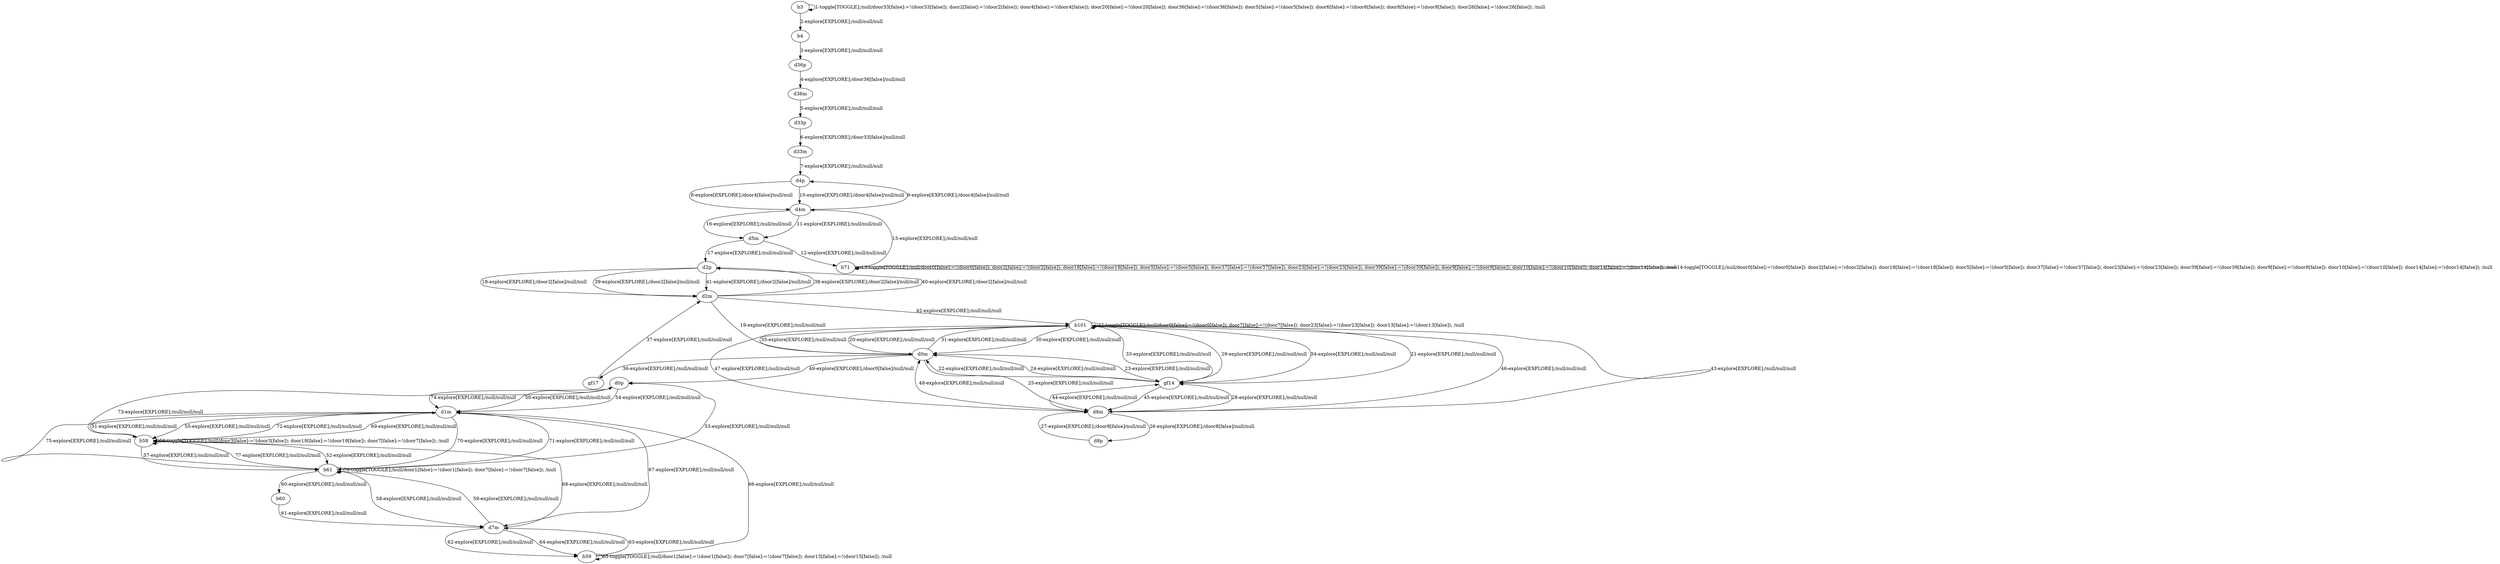 # Total number of goals covered by this test: 2
# d1m --> d7m
# d7m --> b58

digraph g {
"b3" -> "b3" [label = "1-toggle[TOGGLE];/null/door33[false]:=!(door33[false]); door2[false]:=!(door2[false]); door4[false]:=!(door4[false]); door20[false]:=!(door20[false]); door36[false]:=!(door36[false]); door5[false]:=!(door5[false]); door6[false]:=!(door6[false]); door8[false]:=!(door8[false]); door26[false]:=!(door26[false]); /null"];
"b3" -> "b4" [label = "2-explore[EXPLORE];/null/null/null"];
"b4" -> "d36p" [label = "3-explore[EXPLORE];/null/null/null"];
"d36p" -> "d36m" [label = "4-explore[EXPLORE];/door36[false]/null/null"];
"d36m" -> "d33p" [label = "5-explore[EXPLORE];/null/null/null"];
"d33p" -> "d33m" [label = "6-explore[EXPLORE];/door33[false]/null/null"];
"d33m" -> "d4p" [label = "7-explore[EXPLORE];/null/null/null"];
"d4p" -> "d4m" [label = "8-explore[EXPLORE];/door4[false]/null/null"];
"d4m" -> "d4p" [label = "9-explore[EXPLORE];/door4[false]/null/null"];
"d4p" -> "d4m" [label = "10-explore[EXPLORE];/door4[false]/null/null"];
"d4m" -> "d5m" [label = "11-explore[EXPLORE];/null/null/null"];
"d5m" -> "b71" [label = "12-explore[EXPLORE];/null/null/null"];
"b71" -> "b71" [label = "13-toggle[TOGGLE];/null/door0[false]:=!(door0[false]); door2[false]:=!(door2[false]); door18[false]:=!(door18[false]); door5[false]:=!(door5[false]); door37[false]:=!(door37[false]); door23[false]:=!(door23[false]); door39[false]:=!(door39[false]); door9[false]:=!(door9[false]); door10[false]:=!(door10[false]); door14[false]:=!(door14[false]); /null"];
"b71" -> "b71" [label = "14-toggle[TOGGLE];/null/door0[false]:=!(door0[false]); door2[false]:=!(door2[false]); door18[false]:=!(door18[false]); door5[false]:=!(door5[false]); door37[false]:=!(door37[false]); door23[false]:=!(door23[false]); door39[false]:=!(door39[false]); door9[false]:=!(door9[false]); door10[false]:=!(door10[false]); door14[false]:=!(door14[false]); /null"];
"b71" -> "d4m" [label = "15-explore[EXPLORE];/null/null/null"];
"d4m" -> "d5m" [label = "16-explore[EXPLORE];/null/null/null"];
"d5m" -> "d2p" [label = "17-explore[EXPLORE];/null/null/null"];
"d2p" -> "d2m" [label = "18-explore[EXPLORE];/door2[false]/null/null"];
"d2m" -> "d0m" [label = "19-explore[EXPLORE];/null/null/null"];
"d0m" -> "b101" [label = "20-explore[EXPLORE];/null/null/null"];
"b101" -> "gf14" [label = "21-explore[EXPLORE];/null/null/null"];
"gf14" -> "d0m" [label = "22-explore[EXPLORE];/null/null/null"];
"d0m" -> "gf14" [label = "23-explore[EXPLORE];/null/null/null"];
"gf14" -> "d0m" [label = "24-explore[EXPLORE];/null/null/null"];
"d0m" -> "d8m" [label = "25-explore[EXPLORE];/null/null/null"];
"d8m" -> "d8p" [label = "26-explore[EXPLORE];/door8[false]/null/null"];
"d8p" -> "d8m" [label = "27-explore[EXPLORE];/door8[false]/null/null"];
"d8m" -> "gf14" [label = "28-explore[EXPLORE];/null/null/null"];
"gf14" -> "b101" [label = "29-explore[EXPLORE];/null/null/null"];
"b101" -> "d0m" [label = "30-explore[EXPLORE];/null/null/null"];
"d0m" -> "b101" [label = "31-explore[EXPLORE];/null/null/null"];
"b101" -> "b101" [label = "32-toggle[TOGGLE];/null/door0[false]:=!(door0[false]); door7[false]:=!(door7[false]); door23[false]:=!(door23[false]); door13[false]:=!(door13[false]); /null"];
"b101" -> "gf14" [label = "33-explore[EXPLORE];/null/null/null"];
"gf14" -> "b101" [label = "34-explore[EXPLORE];/null/null/null"];
"b101" -> "d0m" [label = "35-explore[EXPLORE];/null/null/null"];
"d0m" -> "gf17" [label = "36-explore[EXPLORE];/null/null/null"];
"gf17" -> "d2m" [label = "37-explore[EXPLORE];/null/null/null"];
"d2m" -> "d2p" [label = "38-explore[EXPLORE];/door2[false]/null/null"];
"d2p" -> "d2m" [label = "39-explore[EXPLORE];/door2[false]/null/null"];
"d2m" -> "d2p" [label = "40-explore[EXPLORE];/door2[false]/null/null"];
"d2p" -> "d2m" [label = "41-explore[EXPLORE];/door2[false]/null/null"];
"d2m" -> "b101" [label = "42-explore[EXPLORE];/null/null/null"];
"b101" -> "d8m" [label = "43-explore[EXPLORE];/null/null/null"];
"d8m" -> "gf14" [label = "44-explore[EXPLORE];/null/null/null"];
"gf14" -> "d8m" [label = "45-explore[EXPLORE];/null/null/null"];
"d8m" -> "b101" [label = "46-explore[EXPLORE];/null/null/null"];
"b101" -> "d8m" [label = "47-explore[EXPLORE];/null/null/null"];
"d8m" -> "d0m" [label = "48-explore[EXPLORE];/null/null/null"];
"d0m" -> "d0p" [label = "49-explore[EXPLORE];/door0[false]/null/null"];
"d0p" -> "d1m" [label = "50-explore[EXPLORE];/null/null/null"];
"d1m" -> "b58" [label = "51-explore[EXPLORE];/null/null/null"];
"b58" -> "b61" [label = "52-explore[EXPLORE];/null/null/null"];
"b61" -> "d0p" [label = "53-explore[EXPLORE];/null/null/null"];
"d0p" -> "d1m" [label = "54-explore[EXPLORE];/null/null/null"];
"d1m" -> "b58" [label = "55-explore[EXPLORE];/null/null/null"];
"b58" -> "b58" [label = "56-toggle[TOGGLE];/null/door3[false]:=!(door3[false]); door19[false]:=!(door19[false]); door7[false]:=!(door7[false]); /null"];
"b58" -> "b61" [label = "57-explore[EXPLORE];/null/null/null"];
"b61" -> "d7m" [label = "58-explore[EXPLORE];/null/null/null"];
"d7m" -> "b61" [label = "59-explore[EXPLORE];/null/null/null"];
"b61" -> "b60" [label = "60-explore[EXPLORE];/null/null/null"];
"b60" -> "d7m" [label = "61-explore[EXPLORE];/null/null/null"];
"d7m" -> "b59" [label = "62-explore[EXPLORE];/null/null/null"];
"b59" -> "d7m" [label = "63-explore[EXPLORE];/null/null/null"];
"d7m" -> "b59" [label = "64-explore[EXPLORE];/null/null/null"];
"b59" -> "b59" [label = "65-toggle[TOGGLE];/null/door1[false]:=!(door1[false]); door7[false]:=!(door7[false]); door15[false]:=!(door15[false]); /null"];
"b59" -> "d1m" [label = "66-explore[EXPLORE];/null/null/null"];
"d1m" -> "d7m" [label = "67-explore[EXPLORE];/null/null/null"];
"d7m" -> "b58" [label = "68-explore[EXPLORE];/null/null/null"];
"b58" -> "d1m" [label = "69-explore[EXPLORE];/null/null/null"];
"d1m" -> "b61" [label = "70-explore[EXPLORE];/null/null/null"];
"b61" -> "d1m" [label = "71-explore[EXPLORE];/null/null/null"];
"d1m" -> "b58" [label = "72-explore[EXPLORE];/null/null/null"];
"b58" -> "d0p" [label = "73-explore[EXPLORE];/null/null/null"];
"d0p" -> "d1m" [label = "74-explore[EXPLORE];/null/null/null"];
"d1m" -> "b61" [label = "75-explore[EXPLORE];/null/null/null"];
"b61" -> "b61" [label = "76-toggle[TOGGLE];/null/door1[false]:=!(door1[false]); door7[false]:=!(door7[false]); /null"];
"b61" -> "b58" [label = "77-explore[EXPLORE];/null/null/null"];
}